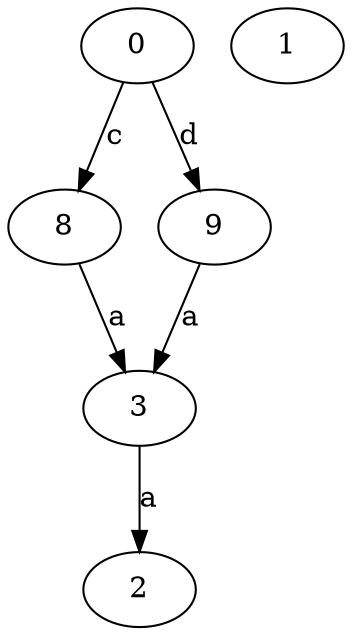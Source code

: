 strict digraph  {
2;
3;
0;
1;
8;
9;
3 -> 2  [label=a];
0 -> 8  [label=c];
0 -> 9  [label=d];
8 -> 3  [label=a];
9 -> 3  [label=a];
}
